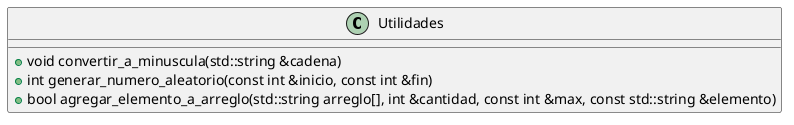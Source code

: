 @startuml
'https://plantuml.com/class-diagram

class Utilidades {
    + void convertir_a_minuscula(std::string &cadena)
    + int generar_numero_aleatorio(const int &inicio, const int &fin)
    + bool agregar_elemento_a_arreglo(std::string arreglo[], int &cantidad, const int &max, const std::string &elemento)
}

@enduml